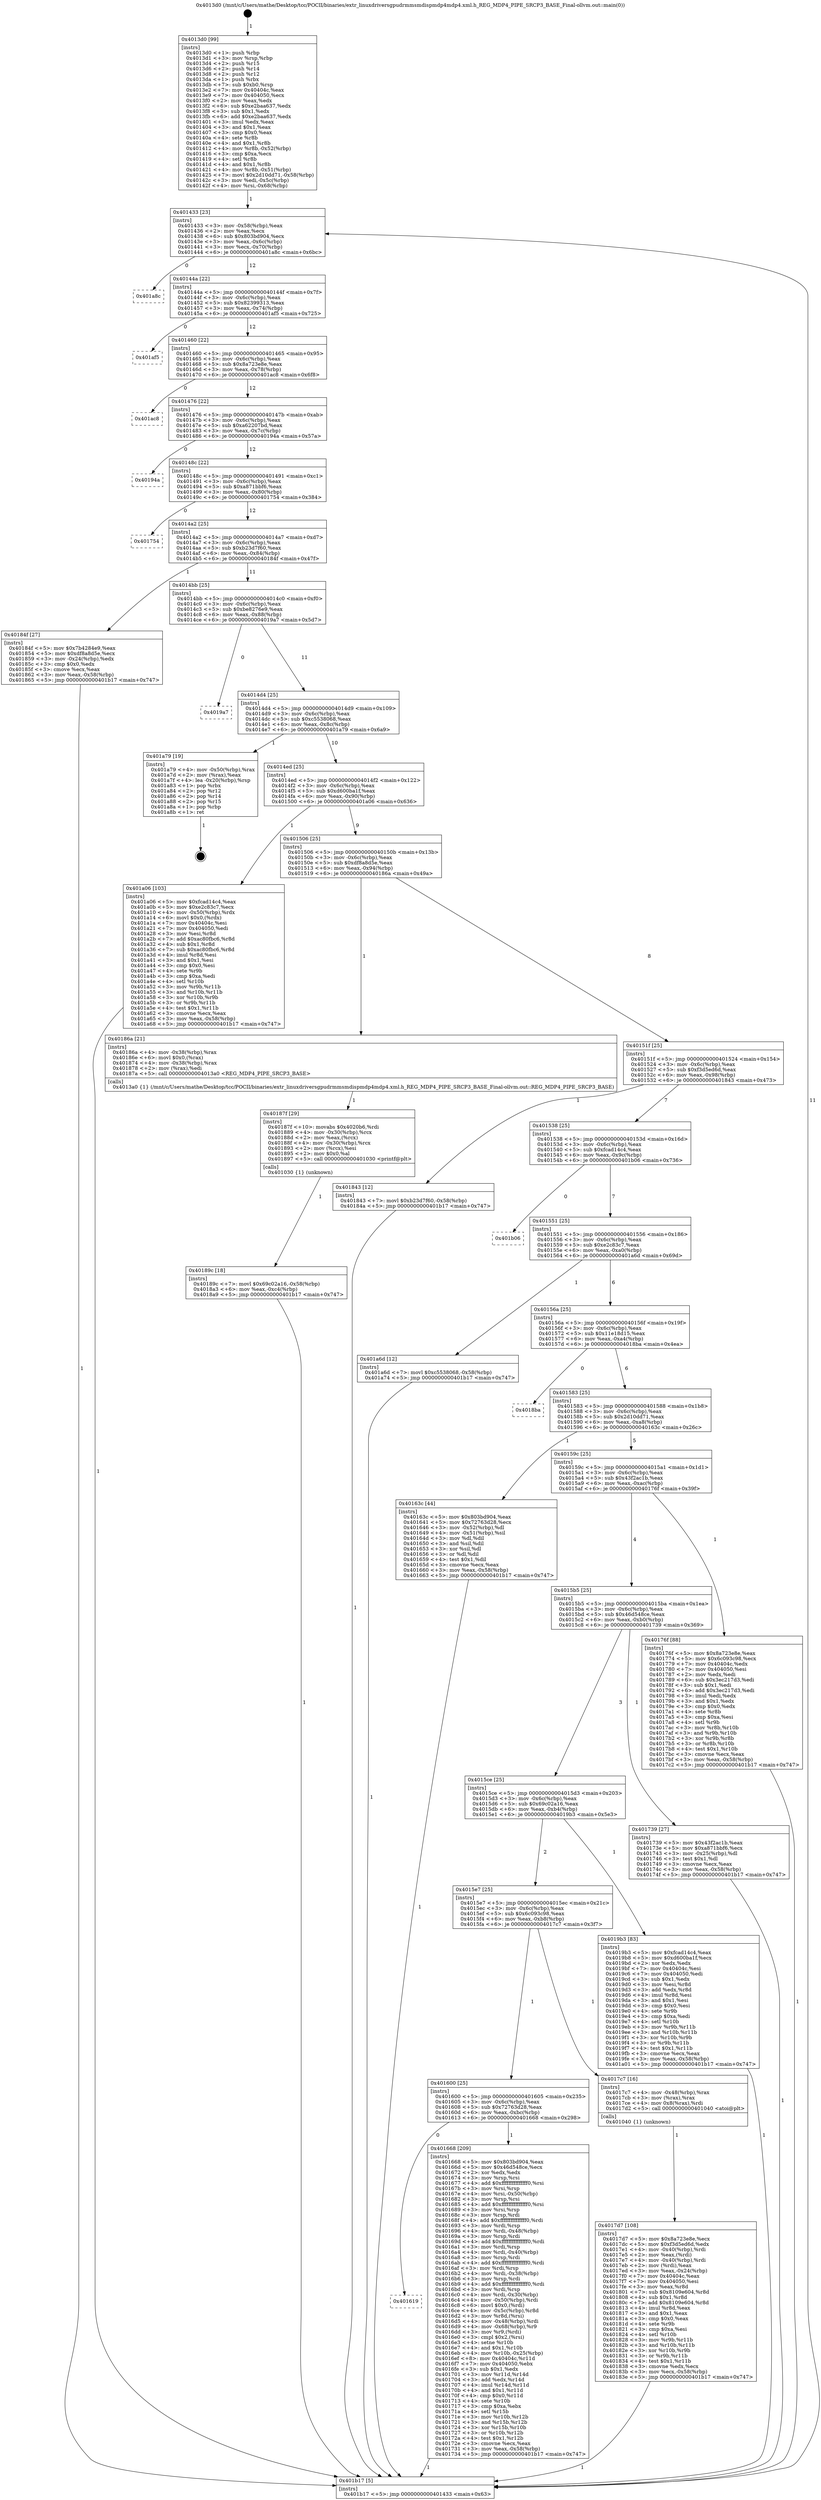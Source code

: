 digraph "0x4013d0" {
  label = "0x4013d0 (/mnt/c/Users/mathe/Desktop/tcc/POCII/binaries/extr_linuxdriversgpudrmmsmdispmdp4mdp4.xml.h_REG_MDP4_PIPE_SRCP3_BASE_Final-ollvm.out::main(0))"
  labelloc = "t"
  node[shape=record]

  Entry [label="",width=0.3,height=0.3,shape=circle,fillcolor=black,style=filled]
  "0x401433" [label="{
     0x401433 [23]\l
     | [instrs]\l
     &nbsp;&nbsp;0x401433 \<+3\>: mov -0x58(%rbp),%eax\l
     &nbsp;&nbsp;0x401436 \<+2\>: mov %eax,%ecx\l
     &nbsp;&nbsp;0x401438 \<+6\>: sub $0x803bd904,%ecx\l
     &nbsp;&nbsp;0x40143e \<+3\>: mov %eax,-0x6c(%rbp)\l
     &nbsp;&nbsp;0x401441 \<+3\>: mov %ecx,-0x70(%rbp)\l
     &nbsp;&nbsp;0x401444 \<+6\>: je 0000000000401a8c \<main+0x6bc\>\l
  }"]
  "0x401a8c" [label="{
     0x401a8c\l
  }", style=dashed]
  "0x40144a" [label="{
     0x40144a [22]\l
     | [instrs]\l
     &nbsp;&nbsp;0x40144a \<+5\>: jmp 000000000040144f \<main+0x7f\>\l
     &nbsp;&nbsp;0x40144f \<+3\>: mov -0x6c(%rbp),%eax\l
     &nbsp;&nbsp;0x401452 \<+5\>: sub $0x82399313,%eax\l
     &nbsp;&nbsp;0x401457 \<+3\>: mov %eax,-0x74(%rbp)\l
     &nbsp;&nbsp;0x40145a \<+6\>: je 0000000000401af5 \<main+0x725\>\l
  }"]
  Exit [label="",width=0.3,height=0.3,shape=circle,fillcolor=black,style=filled,peripheries=2]
  "0x401af5" [label="{
     0x401af5\l
  }", style=dashed]
  "0x401460" [label="{
     0x401460 [22]\l
     | [instrs]\l
     &nbsp;&nbsp;0x401460 \<+5\>: jmp 0000000000401465 \<main+0x95\>\l
     &nbsp;&nbsp;0x401465 \<+3\>: mov -0x6c(%rbp),%eax\l
     &nbsp;&nbsp;0x401468 \<+5\>: sub $0x8a723e8e,%eax\l
     &nbsp;&nbsp;0x40146d \<+3\>: mov %eax,-0x78(%rbp)\l
     &nbsp;&nbsp;0x401470 \<+6\>: je 0000000000401ac8 \<main+0x6f8\>\l
  }"]
  "0x40189c" [label="{
     0x40189c [18]\l
     | [instrs]\l
     &nbsp;&nbsp;0x40189c \<+7\>: movl $0x69c02a16,-0x58(%rbp)\l
     &nbsp;&nbsp;0x4018a3 \<+6\>: mov %eax,-0xc4(%rbp)\l
     &nbsp;&nbsp;0x4018a9 \<+5\>: jmp 0000000000401b17 \<main+0x747\>\l
  }"]
  "0x401ac8" [label="{
     0x401ac8\l
  }", style=dashed]
  "0x401476" [label="{
     0x401476 [22]\l
     | [instrs]\l
     &nbsp;&nbsp;0x401476 \<+5\>: jmp 000000000040147b \<main+0xab\>\l
     &nbsp;&nbsp;0x40147b \<+3\>: mov -0x6c(%rbp),%eax\l
     &nbsp;&nbsp;0x40147e \<+5\>: sub $0xa62207bd,%eax\l
     &nbsp;&nbsp;0x401483 \<+3\>: mov %eax,-0x7c(%rbp)\l
     &nbsp;&nbsp;0x401486 \<+6\>: je 000000000040194a \<main+0x57a\>\l
  }"]
  "0x40187f" [label="{
     0x40187f [29]\l
     | [instrs]\l
     &nbsp;&nbsp;0x40187f \<+10\>: movabs $0x4020b6,%rdi\l
     &nbsp;&nbsp;0x401889 \<+4\>: mov -0x30(%rbp),%rcx\l
     &nbsp;&nbsp;0x40188d \<+2\>: mov %eax,(%rcx)\l
     &nbsp;&nbsp;0x40188f \<+4\>: mov -0x30(%rbp),%rcx\l
     &nbsp;&nbsp;0x401893 \<+2\>: mov (%rcx),%esi\l
     &nbsp;&nbsp;0x401895 \<+2\>: mov $0x0,%al\l
     &nbsp;&nbsp;0x401897 \<+5\>: call 0000000000401030 \<printf@plt\>\l
     | [calls]\l
     &nbsp;&nbsp;0x401030 \{1\} (unknown)\l
  }"]
  "0x40194a" [label="{
     0x40194a\l
  }", style=dashed]
  "0x40148c" [label="{
     0x40148c [22]\l
     | [instrs]\l
     &nbsp;&nbsp;0x40148c \<+5\>: jmp 0000000000401491 \<main+0xc1\>\l
     &nbsp;&nbsp;0x401491 \<+3\>: mov -0x6c(%rbp),%eax\l
     &nbsp;&nbsp;0x401494 \<+5\>: sub $0xa871bbf6,%eax\l
     &nbsp;&nbsp;0x401499 \<+3\>: mov %eax,-0x80(%rbp)\l
     &nbsp;&nbsp;0x40149c \<+6\>: je 0000000000401754 \<main+0x384\>\l
  }"]
  "0x4017d7" [label="{
     0x4017d7 [108]\l
     | [instrs]\l
     &nbsp;&nbsp;0x4017d7 \<+5\>: mov $0x8a723e8e,%ecx\l
     &nbsp;&nbsp;0x4017dc \<+5\>: mov $0xf3d5ed6d,%edx\l
     &nbsp;&nbsp;0x4017e1 \<+4\>: mov -0x40(%rbp),%rdi\l
     &nbsp;&nbsp;0x4017e5 \<+2\>: mov %eax,(%rdi)\l
     &nbsp;&nbsp;0x4017e7 \<+4\>: mov -0x40(%rbp),%rdi\l
     &nbsp;&nbsp;0x4017eb \<+2\>: mov (%rdi),%eax\l
     &nbsp;&nbsp;0x4017ed \<+3\>: mov %eax,-0x24(%rbp)\l
     &nbsp;&nbsp;0x4017f0 \<+7\>: mov 0x40404c,%eax\l
     &nbsp;&nbsp;0x4017f7 \<+7\>: mov 0x404050,%esi\l
     &nbsp;&nbsp;0x4017fe \<+3\>: mov %eax,%r8d\l
     &nbsp;&nbsp;0x401801 \<+7\>: sub $0x8109e604,%r8d\l
     &nbsp;&nbsp;0x401808 \<+4\>: sub $0x1,%r8d\l
     &nbsp;&nbsp;0x40180c \<+7\>: add $0x8109e604,%r8d\l
     &nbsp;&nbsp;0x401813 \<+4\>: imul %r8d,%eax\l
     &nbsp;&nbsp;0x401817 \<+3\>: and $0x1,%eax\l
     &nbsp;&nbsp;0x40181a \<+3\>: cmp $0x0,%eax\l
     &nbsp;&nbsp;0x40181d \<+4\>: sete %r9b\l
     &nbsp;&nbsp;0x401821 \<+3\>: cmp $0xa,%esi\l
     &nbsp;&nbsp;0x401824 \<+4\>: setl %r10b\l
     &nbsp;&nbsp;0x401828 \<+3\>: mov %r9b,%r11b\l
     &nbsp;&nbsp;0x40182b \<+3\>: and %r10b,%r11b\l
     &nbsp;&nbsp;0x40182e \<+3\>: xor %r10b,%r9b\l
     &nbsp;&nbsp;0x401831 \<+3\>: or %r9b,%r11b\l
     &nbsp;&nbsp;0x401834 \<+4\>: test $0x1,%r11b\l
     &nbsp;&nbsp;0x401838 \<+3\>: cmovne %edx,%ecx\l
     &nbsp;&nbsp;0x40183b \<+3\>: mov %ecx,-0x58(%rbp)\l
     &nbsp;&nbsp;0x40183e \<+5\>: jmp 0000000000401b17 \<main+0x747\>\l
  }"]
  "0x401754" [label="{
     0x401754\l
  }", style=dashed]
  "0x4014a2" [label="{
     0x4014a2 [25]\l
     | [instrs]\l
     &nbsp;&nbsp;0x4014a2 \<+5\>: jmp 00000000004014a7 \<main+0xd7\>\l
     &nbsp;&nbsp;0x4014a7 \<+3\>: mov -0x6c(%rbp),%eax\l
     &nbsp;&nbsp;0x4014aa \<+5\>: sub $0xb23d7f60,%eax\l
     &nbsp;&nbsp;0x4014af \<+6\>: mov %eax,-0x84(%rbp)\l
     &nbsp;&nbsp;0x4014b5 \<+6\>: je 000000000040184f \<main+0x47f\>\l
  }"]
  "0x401619" [label="{
     0x401619\l
  }", style=dashed]
  "0x40184f" [label="{
     0x40184f [27]\l
     | [instrs]\l
     &nbsp;&nbsp;0x40184f \<+5\>: mov $0x7b4284e9,%eax\l
     &nbsp;&nbsp;0x401854 \<+5\>: mov $0xdf8a8d5e,%ecx\l
     &nbsp;&nbsp;0x401859 \<+3\>: mov -0x24(%rbp),%edx\l
     &nbsp;&nbsp;0x40185c \<+3\>: cmp $0x0,%edx\l
     &nbsp;&nbsp;0x40185f \<+3\>: cmove %ecx,%eax\l
     &nbsp;&nbsp;0x401862 \<+3\>: mov %eax,-0x58(%rbp)\l
     &nbsp;&nbsp;0x401865 \<+5\>: jmp 0000000000401b17 \<main+0x747\>\l
  }"]
  "0x4014bb" [label="{
     0x4014bb [25]\l
     | [instrs]\l
     &nbsp;&nbsp;0x4014bb \<+5\>: jmp 00000000004014c0 \<main+0xf0\>\l
     &nbsp;&nbsp;0x4014c0 \<+3\>: mov -0x6c(%rbp),%eax\l
     &nbsp;&nbsp;0x4014c3 \<+5\>: sub $0xbe8276e9,%eax\l
     &nbsp;&nbsp;0x4014c8 \<+6\>: mov %eax,-0x88(%rbp)\l
     &nbsp;&nbsp;0x4014ce \<+6\>: je 00000000004019a7 \<main+0x5d7\>\l
  }"]
  "0x401668" [label="{
     0x401668 [209]\l
     | [instrs]\l
     &nbsp;&nbsp;0x401668 \<+5\>: mov $0x803bd904,%eax\l
     &nbsp;&nbsp;0x40166d \<+5\>: mov $0x46d548ce,%ecx\l
     &nbsp;&nbsp;0x401672 \<+2\>: xor %edx,%edx\l
     &nbsp;&nbsp;0x401674 \<+3\>: mov %rsp,%rsi\l
     &nbsp;&nbsp;0x401677 \<+4\>: add $0xfffffffffffffff0,%rsi\l
     &nbsp;&nbsp;0x40167b \<+3\>: mov %rsi,%rsp\l
     &nbsp;&nbsp;0x40167e \<+4\>: mov %rsi,-0x50(%rbp)\l
     &nbsp;&nbsp;0x401682 \<+3\>: mov %rsp,%rsi\l
     &nbsp;&nbsp;0x401685 \<+4\>: add $0xfffffffffffffff0,%rsi\l
     &nbsp;&nbsp;0x401689 \<+3\>: mov %rsi,%rsp\l
     &nbsp;&nbsp;0x40168c \<+3\>: mov %rsp,%rdi\l
     &nbsp;&nbsp;0x40168f \<+4\>: add $0xfffffffffffffff0,%rdi\l
     &nbsp;&nbsp;0x401693 \<+3\>: mov %rdi,%rsp\l
     &nbsp;&nbsp;0x401696 \<+4\>: mov %rdi,-0x48(%rbp)\l
     &nbsp;&nbsp;0x40169a \<+3\>: mov %rsp,%rdi\l
     &nbsp;&nbsp;0x40169d \<+4\>: add $0xfffffffffffffff0,%rdi\l
     &nbsp;&nbsp;0x4016a1 \<+3\>: mov %rdi,%rsp\l
     &nbsp;&nbsp;0x4016a4 \<+4\>: mov %rdi,-0x40(%rbp)\l
     &nbsp;&nbsp;0x4016a8 \<+3\>: mov %rsp,%rdi\l
     &nbsp;&nbsp;0x4016ab \<+4\>: add $0xfffffffffffffff0,%rdi\l
     &nbsp;&nbsp;0x4016af \<+3\>: mov %rdi,%rsp\l
     &nbsp;&nbsp;0x4016b2 \<+4\>: mov %rdi,-0x38(%rbp)\l
     &nbsp;&nbsp;0x4016b6 \<+3\>: mov %rsp,%rdi\l
     &nbsp;&nbsp;0x4016b9 \<+4\>: add $0xfffffffffffffff0,%rdi\l
     &nbsp;&nbsp;0x4016bd \<+3\>: mov %rdi,%rsp\l
     &nbsp;&nbsp;0x4016c0 \<+4\>: mov %rdi,-0x30(%rbp)\l
     &nbsp;&nbsp;0x4016c4 \<+4\>: mov -0x50(%rbp),%rdi\l
     &nbsp;&nbsp;0x4016c8 \<+6\>: movl $0x0,(%rdi)\l
     &nbsp;&nbsp;0x4016ce \<+4\>: mov -0x5c(%rbp),%r8d\l
     &nbsp;&nbsp;0x4016d2 \<+3\>: mov %r8d,(%rsi)\l
     &nbsp;&nbsp;0x4016d5 \<+4\>: mov -0x48(%rbp),%rdi\l
     &nbsp;&nbsp;0x4016d9 \<+4\>: mov -0x68(%rbp),%r9\l
     &nbsp;&nbsp;0x4016dd \<+3\>: mov %r9,(%rdi)\l
     &nbsp;&nbsp;0x4016e0 \<+3\>: cmpl $0x2,(%rsi)\l
     &nbsp;&nbsp;0x4016e3 \<+4\>: setne %r10b\l
     &nbsp;&nbsp;0x4016e7 \<+4\>: and $0x1,%r10b\l
     &nbsp;&nbsp;0x4016eb \<+4\>: mov %r10b,-0x25(%rbp)\l
     &nbsp;&nbsp;0x4016ef \<+8\>: mov 0x40404c,%r11d\l
     &nbsp;&nbsp;0x4016f7 \<+7\>: mov 0x404050,%ebx\l
     &nbsp;&nbsp;0x4016fe \<+3\>: sub $0x1,%edx\l
     &nbsp;&nbsp;0x401701 \<+3\>: mov %r11d,%r14d\l
     &nbsp;&nbsp;0x401704 \<+3\>: add %edx,%r14d\l
     &nbsp;&nbsp;0x401707 \<+4\>: imul %r14d,%r11d\l
     &nbsp;&nbsp;0x40170b \<+4\>: and $0x1,%r11d\l
     &nbsp;&nbsp;0x40170f \<+4\>: cmp $0x0,%r11d\l
     &nbsp;&nbsp;0x401713 \<+4\>: sete %r10b\l
     &nbsp;&nbsp;0x401717 \<+3\>: cmp $0xa,%ebx\l
     &nbsp;&nbsp;0x40171a \<+4\>: setl %r15b\l
     &nbsp;&nbsp;0x40171e \<+3\>: mov %r10b,%r12b\l
     &nbsp;&nbsp;0x401721 \<+3\>: and %r15b,%r12b\l
     &nbsp;&nbsp;0x401724 \<+3\>: xor %r15b,%r10b\l
     &nbsp;&nbsp;0x401727 \<+3\>: or %r10b,%r12b\l
     &nbsp;&nbsp;0x40172a \<+4\>: test $0x1,%r12b\l
     &nbsp;&nbsp;0x40172e \<+3\>: cmovne %ecx,%eax\l
     &nbsp;&nbsp;0x401731 \<+3\>: mov %eax,-0x58(%rbp)\l
     &nbsp;&nbsp;0x401734 \<+5\>: jmp 0000000000401b17 \<main+0x747\>\l
  }"]
  "0x4019a7" [label="{
     0x4019a7\l
  }", style=dashed]
  "0x4014d4" [label="{
     0x4014d4 [25]\l
     | [instrs]\l
     &nbsp;&nbsp;0x4014d4 \<+5\>: jmp 00000000004014d9 \<main+0x109\>\l
     &nbsp;&nbsp;0x4014d9 \<+3\>: mov -0x6c(%rbp),%eax\l
     &nbsp;&nbsp;0x4014dc \<+5\>: sub $0xc5538068,%eax\l
     &nbsp;&nbsp;0x4014e1 \<+6\>: mov %eax,-0x8c(%rbp)\l
     &nbsp;&nbsp;0x4014e7 \<+6\>: je 0000000000401a79 \<main+0x6a9\>\l
  }"]
  "0x401600" [label="{
     0x401600 [25]\l
     | [instrs]\l
     &nbsp;&nbsp;0x401600 \<+5\>: jmp 0000000000401605 \<main+0x235\>\l
     &nbsp;&nbsp;0x401605 \<+3\>: mov -0x6c(%rbp),%eax\l
     &nbsp;&nbsp;0x401608 \<+5\>: sub $0x72763d28,%eax\l
     &nbsp;&nbsp;0x40160d \<+6\>: mov %eax,-0xbc(%rbp)\l
     &nbsp;&nbsp;0x401613 \<+6\>: je 0000000000401668 \<main+0x298\>\l
  }"]
  "0x401a79" [label="{
     0x401a79 [19]\l
     | [instrs]\l
     &nbsp;&nbsp;0x401a79 \<+4\>: mov -0x50(%rbp),%rax\l
     &nbsp;&nbsp;0x401a7d \<+2\>: mov (%rax),%eax\l
     &nbsp;&nbsp;0x401a7f \<+4\>: lea -0x20(%rbp),%rsp\l
     &nbsp;&nbsp;0x401a83 \<+1\>: pop %rbx\l
     &nbsp;&nbsp;0x401a84 \<+2\>: pop %r12\l
     &nbsp;&nbsp;0x401a86 \<+2\>: pop %r14\l
     &nbsp;&nbsp;0x401a88 \<+2\>: pop %r15\l
     &nbsp;&nbsp;0x401a8a \<+1\>: pop %rbp\l
     &nbsp;&nbsp;0x401a8b \<+1\>: ret\l
  }"]
  "0x4014ed" [label="{
     0x4014ed [25]\l
     | [instrs]\l
     &nbsp;&nbsp;0x4014ed \<+5\>: jmp 00000000004014f2 \<main+0x122\>\l
     &nbsp;&nbsp;0x4014f2 \<+3\>: mov -0x6c(%rbp),%eax\l
     &nbsp;&nbsp;0x4014f5 \<+5\>: sub $0xd600ba1f,%eax\l
     &nbsp;&nbsp;0x4014fa \<+6\>: mov %eax,-0x90(%rbp)\l
     &nbsp;&nbsp;0x401500 \<+6\>: je 0000000000401a06 \<main+0x636\>\l
  }"]
  "0x4017c7" [label="{
     0x4017c7 [16]\l
     | [instrs]\l
     &nbsp;&nbsp;0x4017c7 \<+4\>: mov -0x48(%rbp),%rax\l
     &nbsp;&nbsp;0x4017cb \<+3\>: mov (%rax),%rax\l
     &nbsp;&nbsp;0x4017ce \<+4\>: mov 0x8(%rax),%rdi\l
     &nbsp;&nbsp;0x4017d2 \<+5\>: call 0000000000401040 \<atoi@plt\>\l
     | [calls]\l
     &nbsp;&nbsp;0x401040 \{1\} (unknown)\l
  }"]
  "0x401a06" [label="{
     0x401a06 [103]\l
     | [instrs]\l
     &nbsp;&nbsp;0x401a06 \<+5\>: mov $0xfcad14c4,%eax\l
     &nbsp;&nbsp;0x401a0b \<+5\>: mov $0xe2c83c7,%ecx\l
     &nbsp;&nbsp;0x401a10 \<+4\>: mov -0x50(%rbp),%rdx\l
     &nbsp;&nbsp;0x401a14 \<+6\>: movl $0x0,(%rdx)\l
     &nbsp;&nbsp;0x401a1a \<+7\>: mov 0x40404c,%esi\l
     &nbsp;&nbsp;0x401a21 \<+7\>: mov 0x404050,%edi\l
     &nbsp;&nbsp;0x401a28 \<+3\>: mov %esi,%r8d\l
     &nbsp;&nbsp;0x401a2b \<+7\>: add $0xac80fbc6,%r8d\l
     &nbsp;&nbsp;0x401a32 \<+4\>: sub $0x1,%r8d\l
     &nbsp;&nbsp;0x401a36 \<+7\>: sub $0xac80fbc6,%r8d\l
     &nbsp;&nbsp;0x401a3d \<+4\>: imul %r8d,%esi\l
     &nbsp;&nbsp;0x401a41 \<+3\>: and $0x1,%esi\l
     &nbsp;&nbsp;0x401a44 \<+3\>: cmp $0x0,%esi\l
     &nbsp;&nbsp;0x401a47 \<+4\>: sete %r9b\l
     &nbsp;&nbsp;0x401a4b \<+3\>: cmp $0xa,%edi\l
     &nbsp;&nbsp;0x401a4e \<+4\>: setl %r10b\l
     &nbsp;&nbsp;0x401a52 \<+3\>: mov %r9b,%r11b\l
     &nbsp;&nbsp;0x401a55 \<+3\>: and %r10b,%r11b\l
     &nbsp;&nbsp;0x401a58 \<+3\>: xor %r10b,%r9b\l
     &nbsp;&nbsp;0x401a5b \<+3\>: or %r9b,%r11b\l
     &nbsp;&nbsp;0x401a5e \<+4\>: test $0x1,%r11b\l
     &nbsp;&nbsp;0x401a62 \<+3\>: cmovne %ecx,%eax\l
     &nbsp;&nbsp;0x401a65 \<+3\>: mov %eax,-0x58(%rbp)\l
     &nbsp;&nbsp;0x401a68 \<+5\>: jmp 0000000000401b17 \<main+0x747\>\l
  }"]
  "0x401506" [label="{
     0x401506 [25]\l
     | [instrs]\l
     &nbsp;&nbsp;0x401506 \<+5\>: jmp 000000000040150b \<main+0x13b\>\l
     &nbsp;&nbsp;0x40150b \<+3\>: mov -0x6c(%rbp),%eax\l
     &nbsp;&nbsp;0x40150e \<+5\>: sub $0xdf8a8d5e,%eax\l
     &nbsp;&nbsp;0x401513 \<+6\>: mov %eax,-0x94(%rbp)\l
     &nbsp;&nbsp;0x401519 \<+6\>: je 000000000040186a \<main+0x49a\>\l
  }"]
  "0x4015e7" [label="{
     0x4015e7 [25]\l
     | [instrs]\l
     &nbsp;&nbsp;0x4015e7 \<+5\>: jmp 00000000004015ec \<main+0x21c\>\l
     &nbsp;&nbsp;0x4015ec \<+3\>: mov -0x6c(%rbp),%eax\l
     &nbsp;&nbsp;0x4015ef \<+5\>: sub $0x6c093c98,%eax\l
     &nbsp;&nbsp;0x4015f4 \<+6\>: mov %eax,-0xb8(%rbp)\l
     &nbsp;&nbsp;0x4015fa \<+6\>: je 00000000004017c7 \<main+0x3f7\>\l
  }"]
  "0x40186a" [label="{
     0x40186a [21]\l
     | [instrs]\l
     &nbsp;&nbsp;0x40186a \<+4\>: mov -0x38(%rbp),%rax\l
     &nbsp;&nbsp;0x40186e \<+6\>: movl $0x0,(%rax)\l
     &nbsp;&nbsp;0x401874 \<+4\>: mov -0x38(%rbp),%rax\l
     &nbsp;&nbsp;0x401878 \<+2\>: mov (%rax),%edi\l
     &nbsp;&nbsp;0x40187a \<+5\>: call 00000000004013a0 \<REG_MDP4_PIPE_SRCP3_BASE\>\l
     | [calls]\l
     &nbsp;&nbsp;0x4013a0 \{1\} (/mnt/c/Users/mathe/Desktop/tcc/POCII/binaries/extr_linuxdriversgpudrmmsmdispmdp4mdp4.xml.h_REG_MDP4_PIPE_SRCP3_BASE_Final-ollvm.out::REG_MDP4_PIPE_SRCP3_BASE)\l
  }"]
  "0x40151f" [label="{
     0x40151f [25]\l
     | [instrs]\l
     &nbsp;&nbsp;0x40151f \<+5\>: jmp 0000000000401524 \<main+0x154\>\l
     &nbsp;&nbsp;0x401524 \<+3\>: mov -0x6c(%rbp),%eax\l
     &nbsp;&nbsp;0x401527 \<+5\>: sub $0xf3d5ed6d,%eax\l
     &nbsp;&nbsp;0x40152c \<+6\>: mov %eax,-0x98(%rbp)\l
     &nbsp;&nbsp;0x401532 \<+6\>: je 0000000000401843 \<main+0x473\>\l
  }"]
  "0x4019b3" [label="{
     0x4019b3 [83]\l
     | [instrs]\l
     &nbsp;&nbsp;0x4019b3 \<+5\>: mov $0xfcad14c4,%eax\l
     &nbsp;&nbsp;0x4019b8 \<+5\>: mov $0xd600ba1f,%ecx\l
     &nbsp;&nbsp;0x4019bd \<+2\>: xor %edx,%edx\l
     &nbsp;&nbsp;0x4019bf \<+7\>: mov 0x40404c,%esi\l
     &nbsp;&nbsp;0x4019c6 \<+7\>: mov 0x404050,%edi\l
     &nbsp;&nbsp;0x4019cd \<+3\>: sub $0x1,%edx\l
     &nbsp;&nbsp;0x4019d0 \<+3\>: mov %esi,%r8d\l
     &nbsp;&nbsp;0x4019d3 \<+3\>: add %edx,%r8d\l
     &nbsp;&nbsp;0x4019d6 \<+4\>: imul %r8d,%esi\l
     &nbsp;&nbsp;0x4019da \<+3\>: and $0x1,%esi\l
     &nbsp;&nbsp;0x4019dd \<+3\>: cmp $0x0,%esi\l
     &nbsp;&nbsp;0x4019e0 \<+4\>: sete %r9b\l
     &nbsp;&nbsp;0x4019e4 \<+3\>: cmp $0xa,%edi\l
     &nbsp;&nbsp;0x4019e7 \<+4\>: setl %r10b\l
     &nbsp;&nbsp;0x4019eb \<+3\>: mov %r9b,%r11b\l
     &nbsp;&nbsp;0x4019ee \<+3\>: and %r10b,%r11b\l
     &nbsp;&nbsp;0x4019f1 \<+3\>: xor %r10b,%r9b\l
     &nbsp;&nbsp;0x4019f4 \<+3\>: or %r9b,%r11b\l
     &nbsp;&nbsp;0x4019f7 \<+4\>: test $0x1,%r11b\l
     &nbsp;&nbsp;0x4019fb \<+3\>: cmovne %ecx,%eax\l
     &nbsp;&nbsp;0x4019fe \<+3\>: mov %eax,-0x58(%rbp)\l
     &nbsp;&nbsp;0x401a01 \<+5\>: jmp 0000000000401b17 \<main+0x747\>\l
  }"]
  "0x401843" [label="{
     0x401843 [12]\l
     | [instrs]\l
     &nbsp;&nbsp;0x401843 \<+7\>: movl $0xb23d7f60,-0x58(%rbp)\l
     &nbsp;&nbsp;0x40184a \<+5\>: jmp 0000000000401b17 \<main+0x747\>\l
  }"]
  "0x401538" [label="{
     0x401538 [25]\l
     | [instrs]\l
     &nbsp;&nbsp;0x401538 \<+5\>: jmp 000000000040153d \<main+0x16d\>\l
     &nbsp;&nbsp;0x40153d \<+3\>: mov -0x6c(%rbp),%eax\l
     &nbsp;&nbsp;0x401540 \<+5\>: sub $0xfcad14c4,%eax\l
     &nbsp;&nbsp;0x401545 \<+6\>: mov %eax,-0x9c(%rbp)\l
     &nbsp;&nbsp;0x40154b \<+6\>: je 0000000000401b06 \<main+0x736\>\l
  }"]
  "0x4015ce" [label="{
     0x4015ce [25]\l
     | [instrs]\l
     &nbsp;&nbsp;0x4015ce \<+5\>: jmp 00000000004015d3 \<main+0x203\>\l
     &nbsp;&nbsp;0x4015d3 \<+3\>: mov -0x6c(%rbp),%eax\l
     &nbsp;&nbsp;0x4015d6 \<+5\>: sub $0x69c02a16,%eax\l
     &nbsp;&nbsp;0x4015db \<+6\>: mov %eax,-0xb4(%rbp)\l
     &nbsp;&nbsp;0x4015e1 \<+6\>: je 00000000004019b3 \<main+0x5e3\>\l
  }"]
  "0x401b06" [label="{
     0x401b06\l
  }", style=dashed]
  "0x401551" [label="{
     0x401551 [25]\l
     | [instrs]\l
     &nbsp;&nbsp;0x401551 \<+5\>: jmp 0000000000401556 \<main+0x186\>\l
     &nbsp;&nbsp;0x401556 \<+3\>: mov -0x6c(%rbp),%eax\l
     &nbsp;&nbsp;0x401559 \<+5\>: sub $0xe2c83c7,%eax\l
     &nbsp;&nbsp;0x40155e \<+6\>: mov %eax,-0xa0(%rbp)\l
     &nbsp;&nbsp;0x401564 \<+6\>: je 0000000000401a6d \<main+0x69d\>\l
  }"]
  "0x401739" [label="{
     0x401739 [27]\l
     | [instrs]\l
     &nbsp;&nbsp;0x401739 \<+5\>: mov $0x43f2ac1b,%eax\l
     &nbsp;&nbsp;0x40173e \<+5\>: mov $0xa871bbf6,%ecx\l
     &nbsp;&nbsp;0x401743 \<+3\>: mov -0x25(%rbp),%dl\l
     &nbsp;&nbsp;0x401746 \<+3\>: test $0x1,%dl\l
     &nbsp;&nbsp;0x401749 \<+3\>: cmovne %ecx,%eax\l
     &nbsp;&nbsp;0x40174c \<+3\>: mov %eax,-0x58(%rbp)\l
     &nbsp;&nbsp;0x40174f \<+5\>: jmp 0000000000401b17 \<main+0x747\>\l
  }"]
  "0x401a6d" [label="{
     0x401a6d [12]\l
     | [instrs]\l
     &nbsp;&nbsp;0x401a6d \<+7\>: movl $0xc5538068,-0x58(%rbp)\l
     &nbsp;&nbsp;0x401a74 \<+5\>: jmp 0000000000401b17 \<main+0x747\>\l
  }"]
  "0x40156a" [label="{
     0x40156a [25]\l
     | [instrs]\l
     &nbsp;&nbsp;0x40156a \<+5\>: jmp 000000000040156f \<main+0x19f\>\l
     &nbsp;&nbsp;0x40156f \<+3\>: mov -0x6c(%rbp),%eax\l
     &nbsp;&nbsp;0x401572 \<+5\>: sub $0x11e18d15,%eax\l
     &nbsp;&nbsp;0x401577 \<+6\>: mov %eax,-0xa4(%rbp)\l
     &nbsp;&nbsp;0x40157d \<+6\>: je 00000000004018ba \<main+0x4ea\>\l
  }"]
  "0x4015b5" [label="{
     0x4015b5 [25]\l
     | [instrs]\l
     &nbsp;&nbsp;0x4015b5 \<+5\>: jmp 00000000004015ba \<main+0x1ea\>\l
     &nbsp;&nbsp;0x4015ba \<+3\>: mov -0x6c(%rbp),%eax\l
     &nbsp;&nbsp;0x4015bd \<+5\>: sub $0x46d548ce,%eax\l
     &nbsp;&nbsp;0x4015c2 \<+6\>: mov %eax,-0xb0(%rbp)\l
     &nbsp;&nbsp;0x4015c8 \<+6\>: je 0000000000401739 \<main+0x369\>\l
  }"]
  "0x4018ba" [label="{
     0x4018ba\l
  }", style=dashed]
  "0x401583" [label="{
     0x401583 [25]\l
     | [instrs]\l
     &nbsp;&nbsp;0x401583 \<+5\>: jmp 0000000000401588 \<main+0x1b8\>\l
     &nbsp;&nbsp;0x401588 \<+3\>: mov -0x6c(%rbp),%eax\l
     &nbsp;&nbsp;0x40158b \<+5\>: sub $0x2d10dd71,%eax\l
     &nbsp;&nbsp;0x401590 \<+6\>: mov %eax,-0xa8(%rbp)\l
     &nbsp;&nbsp;0x401596 \<+6\>: je 000000000040163c \<main+0x26c\>\l
  }"]
  "0x40176f" [label="{
     0x40176f [88]\l
     | [instrs]\l
     &nbsp;&nbsp;0x40176f \<+5\>: mov $0x8a723e8e,%eax\l
     &nbsp;&nbsp;0x401774 \<+5\>: mov $0x6c093c98,%ecx\l
     &nbsp;&nbsp;0x401779 \<+7\>: mov 0x40404c,%edx\l
     &nbsp;&nbsp;0x401780 \<+7\>: mov 0x404050,%esi\l
     &nbsp;&nbsp;0x401787 \<+2\>: mov %edx,%edi\l
     &nbsp;&nbsp;0x401789 \<+6\>: sub $0x3ec217d3,%edi\l
     &nbsp;&nbsp;0x40178f \<+3\>: sub $0x1,%edi\l
     &nbsp;&nbsp;0x401792 \<+6\>: add $0x3ec217d3,%edi\l
     &nbsp;&nbsp;0x401798 \<+3\>: imul %edi,%edx\l
     &nbsp;&nbsp;0x40179b \<+3\>: and $0x1,%edx\l
     &nbsp;&nbsp;0x40179e \<+3\>: cmp $0x0,%edx\l
     &nbsp;&nbsp;0x4017a1 \<+4\>: sete %r8b\l
     &nbsp;&nbsp;0x4017a5 \<+3\>: cmp $0xa,%esi\l
     &nbsp;&nbsp;0x4017a8 \<+4\>: setl %r9b\l
     &nbsp;&nbsp;0x4017ac \<+3\>: mov %r8b,%r10b\l
     &nbsp;&nbsp;0x4017af \<+3\>: and %r9b,%r10b\l
     &nbsp;&nbsp;0x4017b2 \<+3\>: xor %r9b,%r8b\l
     &nbsp;&nbsp;0x4017b5 \<+3\>: or %r8b,%r10b\l
     &nbsp;&nbsp;0x4017b8 \<+4\>: test $0x1,%r10b\l
     &nbsp;&nbsp;0x4017bc \<+3\>: cmovne %ecx,%eax\l
     &nbsp;&nbsp;0x4017bf \<+3\>: mov %eax,-0x58(%rbp)\l
     &nbsp;&nbsp;0x4017c2 \<+5\>: jmp 0000000000401b17 \<main+0x747\>\l
  }"]
  "0x40163c" [label="{
     0x40163c [44]\l
     | [instrs]\l
     &nbsp;&nbsp;0x40163c \<+5\>: mov $0x803bd904,%eax\l
     &nbsp;&nbsp;0x401641 \<+5\>: mov $0x72763d28,%ecx\l
     &nbsp;&nbsp;0x401646 \<+3\>: mov -0x52(%rbp),%dl\l
     &nbsp;&nbsp;0x401649 \<+4\>: mov -0x51(%rbp),%sil\l
     &nbsp;&nbsp;0x40164d \<+3\>: mov %dl,%dil\l
     &nbsp;&nbsp;0x401650 \<+3\>: and %sil,%dil\l
     &nbsp;&nbsp;0x401653 \<+3\>: xor %sil,%dl\l
     &nbsp;&nbsp;0x401656 \<+3\>: or %dl,%dil\l
     &nbsp;&nbsp;0x401659 \<+4\>: test $0x1,%dil\l
     &nbsp;&nbsp;0x40165d \<+3\>: cmovne %ecx,%eax\l
     &nbsp;&nbsp;0x401660 \<+3\>: mov %eax,-0x58(%rbp)\l
     &nbsp;&nbsp;0x401663 \<+5\>: jmp 0000000000401b17 \<main+0x747\>\l
  }"]
  "0x40159c" [label="{
     0x40159c [25]\l
     | [instrs]\l
     &nbsp;&nbsp;0x40159c \<+5\>: jmp 00000000004015a1 \<main+0x1d1\>\l
     &nbsp;&nbsp;0x4015a1 \<+3\>: mov -0x6c(%rbp),%eax\l
     &nbsp;&nbsp;0x4015a4 \<+5\>: sub $0x43f2ac1b,%eax\l
     &nbsp;&nbsp;0x4015a9 \<+6\>: mov %eax,-0xac(%rbp)\l
     &nbsp;&nbsp;0x4015af \<+6\>: je 000000000040176f \<main+0x39f\>\l
  }"]
  "0x401b17" [label="{
     0x401b17 [5]\l
     | [instrs]\l
     &nbsp;&nbsp;0x401b17 \<+5\>: jmp 0000000000401433 \<main+0x63\>\l
  }"]
  "0x4013d0" [label="{
     0x4013d0 [99]\l
     | [instrs]\l
     &nbsp;&nbsp;0x4013d0 \<+1\>: push %rbp\l
     &nbsp;&nbsp;0x4013d1 \<+3\>: mov %rsp,%rbp\l
     &nbsp;&nbsp;0x4013d4 \<+2\>: push %r15\l
     &nbsp;&nbsp;0x4013d6 \<+2\>: push %r14\l
     &nbsp;&nbsp;0x4013d8 \<+2\>: push %r12\l
     &nbsp;&nbsp;0x4013da \<+1\>: push %rbx\l
     &nbsp;&nbsp;0x4013db \<+7\>: sub $0xb0,%rsp\l
     &nbsp;&nbsp;0x4013e2 \<+7\>: mov 0x40404c,%eax\l
     &nbsp;&nbsp;0x4013e9 \<+7\>: mov 0x404050,%ecx\l
     &nbsp;&nbsp;0x4013f0 \<+2\>: mov %eax,%edx\l
     &nbsp;&nbsp;0x4013f2 \<+6\>: sub $0xe2baa637,%edx\l
     &nbsp;&nbsp;0x4013f8 \<+3\>: sub $0x1,%edx\l
     &nbsp;&nbsp;0x4013fb \<+6\>: add $0xe2baa637,%edx\l
     &nbsp;&nbsp;0x401401 \<+3\>: imul %edx,%eax\l
     &nbsp;&nbsp;0x401404 \<+3\>: and $0x1,%eax\l
     &nbsp;&nbsp;0x401407 \<+3\>: cmp $0x0,%eax\l
     &nbsp;&nbsp;0x40140a \<+4\>: sete %r8b\l
     &nbsp;&nbsp;0x40140e \<+4\>: and $0x1,%r8b\l
     &nbsp;&nbsp;0x401412 \<+4\>: mov %r8b,-0x52(%rbp)\l
     &nbsp;&nbsp;0x401416 \<+3\>: cmp $0xa,%ecx\l
     &nbsp;&nbsp;0x401419 \<+4\>: setl %r8b\l
     &nbsp;&nbsp;0x40141d \<+4\>: and $0x1,%r8b\l
     &nbsp;&nbsp;0x401421 \<+4\>: mov %r8b,-0x51(%rbp)\l
     &nbsp;&nbsp;0x401425 \<+7\>: movl $0x2d10dd71,-0x58(%rbp)\l
     &nbsp;&nbsp;0x40142c \<+3\>: mov %edi,-0x5c(%rbp)\l
     &nbsp;&nbsp;0x40142f \<+4\>: mov %rsi,-0x68(%rbp)\l
  }"]
  Entry -> "0x4013d0" [label=" 1"]
  "0x401433" -> "0x401a8c" [label=" 0"]
  "0x401433" -> "0x40144a" [label=" 12"]
  "0x401a79" -> Exit [label=" 1"]
  "0x40144a" -> "0x401af5" [label=" 0"]
  "0x40144a" -> "0x401460" [label=" 12"]
  "0x401a6d" -> "0x401b17" [label=" 1"]
  "0x401460" -> "0x401ac8" [label=" 0"]
  "0x401460" -> "0x401476" [label=" 12"]
  "0x401a06" -> "0x401b17" [label=" 1"]
  "0x401476" -> "0x40194a" [label=" 0"]
  "0x401476" -> "0x40148c" [label=" 12"]
  "0x4019b3" -> "0x401b17" [label=" 1"]
  "0x40148c" -> "0x401754" [label=" 0"]
  "0x40148c" -> "0x4014a2" [label=" 12"]
  "0x40189c" -> "0x401b17" [label=" 1"]
  "0x4014a2" -> "0x40184f" [label=" 1"]
  "0x4014a2" -> "0x4014bb" [label=" 11"]
  "0x40187f" -> "0x40189c" [label=" 1"]
  "0x4014bb" -> "0x4019a7" [label=" 0"]
  "0x4014bb" -> "0x4014d4" [label=" 11"]
  "0x40186a" -> "0x40187f" [label=" 1"]
  "0x4014d4" -> "0x401a79" [label=" 1"]
  "0x4014d4" -> "0x4014ed" [label=" 10"]
  "0x401843" -> "0x401b17" [label=" 1"]
  "0x4014ed" -> "0x401a06" [label=" 1"]
  "0x4014ed" -> "0x401506" [label=" 9"]
  "0x4017d7" -> "0x401b17" [label=" 1"]
  "0x401506" -> "0x40186a" [label=" 1"]
  "0x401506" -> "0x40151f" [label=" 8"]
  "0x40176f" -> "0x401b17" [label=" 1"]
  "0x40151f" -> "0x401843" [label=" 1"]
  "0x40151f" -> "0x401538" [label=" 7"]
  "0x401739" -> "0x401b17" [label=" 1"]
  "0x401538" -> "0x401b06" [label=" 0"]
  "0x401538" -> "0x401551" [label=" 7"]
  "0x401600" -> "0x401619" [label=" 0"]
  "0x401551" -> "0x401a6d" [label=" 1"]
  "0x401551" -> "0x40156a" [label=" 6"]
  "0x401600" -> "0x401668" [label=" 1"]
  "0x40156a" -> "0x4018ba" [label=" 0"]
  "0x40156a" -> "0x401583" [label=" 6"]
  "0x4015e7" -> "0x401600" [label=" 1"]
  "0x401583" -> "0x40163c" [label=" 1"]
  "0x401583" -> "0x40159c" [label=" 5"]
  "0x40163c" -> "0x401b17" [label=" 1"]
  "0x4013d0" -> "0x401433" [label=" 1"]
  "0x401b17" -> "0x401433" [label=" 11"]
  "0x4015e7" -> "0x4017c7" [label=" 1"]
  "0x40159c" -> "0x40176f" [label=" 1"]
  "0x40159c" -> "0x4015b5" [label=" 4"]
  "0x40184f" -> "0x401b17" [label=" 1"]
  "0x4015b5" -> "0x401739" [label=" 1"]
  "0x4015b5" -> "0x4015ce" [label=" 3"]
  "0x401668" -> "0x401b17" [label=" 1"]
  "0x4015ce" -> "0x4019b3" [label=" 1"]
  "0x4015ce" -> "0x4015e7" [label=" 2"]
  "0x4017c7" -> "0x4017d7" [label=" 1"]
}
